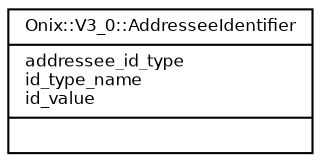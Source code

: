 digraph G {
  fontname = "Bitstream Vera Sans"
  fontsize = 8

  node [
    fontname = "Bitstream Vera Sans"
    fontsize = 8
    shape = "record"
  ]

  edge [
    fontname = "Bitstream Vera Sans"
    fontsize = 8
  ]

  AddresseeIdentifier [
    label = "{Onix::V3_0::AddresseeIdentifier\l|addressee_id_type\lid_type_name\lid_value\l|\l}"
  ]




}
